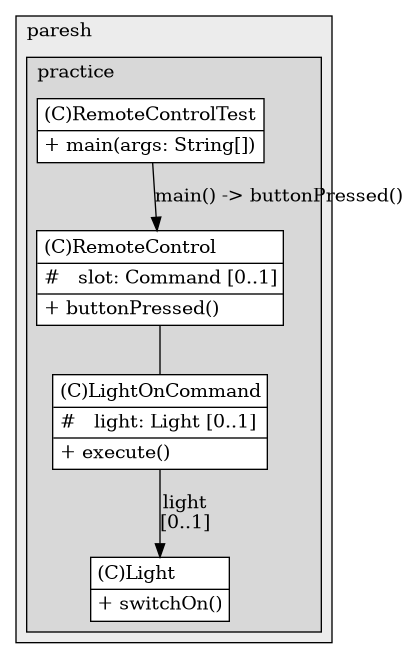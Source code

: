 @startuml

/' diagram meta data start
config=StructureConfiguration;
{
  "projectClassification": {
    "searchMode": "OpenProject", // OpenProject, AllProjects
    "includedProjects": "",
    "pathEndKeywords": "*.impl",
    "isClientPath": "",
    "isClientName": "",
    "isTestPath": "",
    "isTestName": "",
    "isMappingPath": "",
    "isMappingName": "",
    "isDataAccessPath": "",
    "isDataAccessName": "",
    "isDataStructurePath": "",
    "isDataStructureName": "",
    "isInterfaceStructuresPath": "",
    "isInterfaceStructuresName": "",
    "isEntryPointPath": "",
    "isEntryPointName": "",
    "treatFinalFieldsAsMandatory": false
  },
  "graphRestriction": {
    "classPackageExcludeFilter": "",
    "classPackageIncludeFilter": "",
    "classNameExcludeFilter": "",
    "classNameIncludeFilter": "",
    "methodNameExcludeFilter": "",
    "methodNameIncludeFilter": "",
    "removeByInheritance": "", // inheritance/annotation based filtering is done in a second step
    "removeByAnnotation": "",
    "removeByClassPackage": "", // cleanup the graph after inheritance/annotation based filtering is done
    "removeByClassName": "",
    "cutMappings": false,
    "cutEnum": true,
    "cutTests": true,
    "cutClient": true,
    "cutDataAccess": false,
    "cutInterfaceStructures": false,
    "cutDataStructures": false,
    "cutGetterAndSetter": true,
    "cutConstructors": true
  },
  "graphTraversal": {
    "forwardDepth": 6,
    "backwardDepth": 6,
    "classPackageExcludeFilter": "",
    "classPackageIncludeFilter": "",
    "classNameExcludeFilter": "",
    "classNameIncludeFilter": "",
    "methodNameExcludeFilter": "",
    "methodNameIncludeFilter": "",
    "hideMappings": false,
    "hideDataStructures": false,
    "hidePrivateMethods": true,
    "hideInterfaceCalls": true, // indirection: implementation -> interface (is hidden) -> implementation
    "onlyShowApplicationEntryPoints": false, // root node is included
    "useMethodCallsForStructureDiagram": "ForwardOnly" // ForwardOnly, BothDirections, No
  },
  "details": {
    "aggregation": "GroupByClass", // ByClass, GroupByClass, None
    "showClassGenericTypes": true,
    "showMethods": true,
    "showMethodParameterNames": true,
    "showMethodParameterTypes": true,
    "showMethodReturnType": true,
    "showPackageLevels": 2,
    "showDetailedClassStructure": true
  },
  "rootClass": "com.paresh.practice.design.patterns.behavioral.command.pattern.RemoteControlTest",
  "extensionCallbackMethod": "" // qualified.class.name#methodName - signature: public static String method(String)
}
diagram meta data end '/



digraph g {
    rankdir="TB"
    splines=polyline
    

'nodes 
subgraph cluster_995423943 { 
   	label=paresh
	labeljust=l
	fillcolor="#ececec"
	style=filled
   
   subgraph cluster_1785808304 { 
   	label=practice
	labeljust=l
	fillcolor="#d8d8d8"
	style=filled
   
   Light1485747874[
	label=<<TABLE BORDER="1" CELLBORDER="0" CELLPADDING="4" CELLSPACING="0">
<TR><TD ALIGN="LEFT" >(C)Light</TD></TR>
<HR/>
<TR><TD ALIGN="LEFT" >+ switchOn()</TD></TR>
</TABLE>>
	style=filled
	margin=0
	shape=plaintext
	fillcolor="#FFFFFF"
];

LightOnCommand1485747874[
	label=<<TABLE BORDER="1" CELLBORDER="0" CELLPADDING="4" CELLSPACING="0">
<TR><TD ALIGN="LEFT" >(C)LightOnCommand</TD></TR>
<HR/>
<TR><TD ALIGN="LEFT" >#   light: Light [0..1]</TD></TR>
<HR/>
<TR><TD ALIGN="LEFT" >+ execute()</TD></TR>
</TABLE>>
	style=filled
	margin=0
	shape=plaintext
	fillcolor="#FFFFFF"
];

RemoteControl1485747874[
	label=<<TABLE BORDER="1" CELLBORDER="0" CELLPADDING="4" CELLSPACING="0">
<TR><TD ALIGN="LEFT" >(C)RemoteControl</TD></TR>
<HR/>
<TR><TD ALIGN="LEFT" >#   slot: Command [0..1]</TD></TR>
<HR/>
<TR><TD ALIGN="LEFT" >+ buttonPressed()</TD></TR>
</TABLE>>
	style=filled
	margin=0
	shape=plaintext
	fillcolor="#FFFFFF"
];

RemoteControlTest1485747874[
	label=<<TABLE BORDER="1" CELLBORDER="0" CELLPADDING="4" CELLSPACING="0">
<TR><TD ALIGN="LEFT" >(C)RemoteControlTest</TD></TR>
<HR/>
<TR><TD ALIGN="LEFT" >+ main(args: String[])</TD></TR>
</TABLE>>
	style=filled
	margin=0
	shape=plaintext
	fillcolor="#FFFFFF"
];
} 
} 

'edges    
LightOnCommand1485747874 -> Light1485747874[label="light
[0..1]"];
RemoteControl1485747874 -> LightOnCommand1485747874[arrowhead=none];
RemoteControlTest1485747874 -> RemoteControl1485747874[label="main() -> buttonPressed()"];
    
}
@enduml